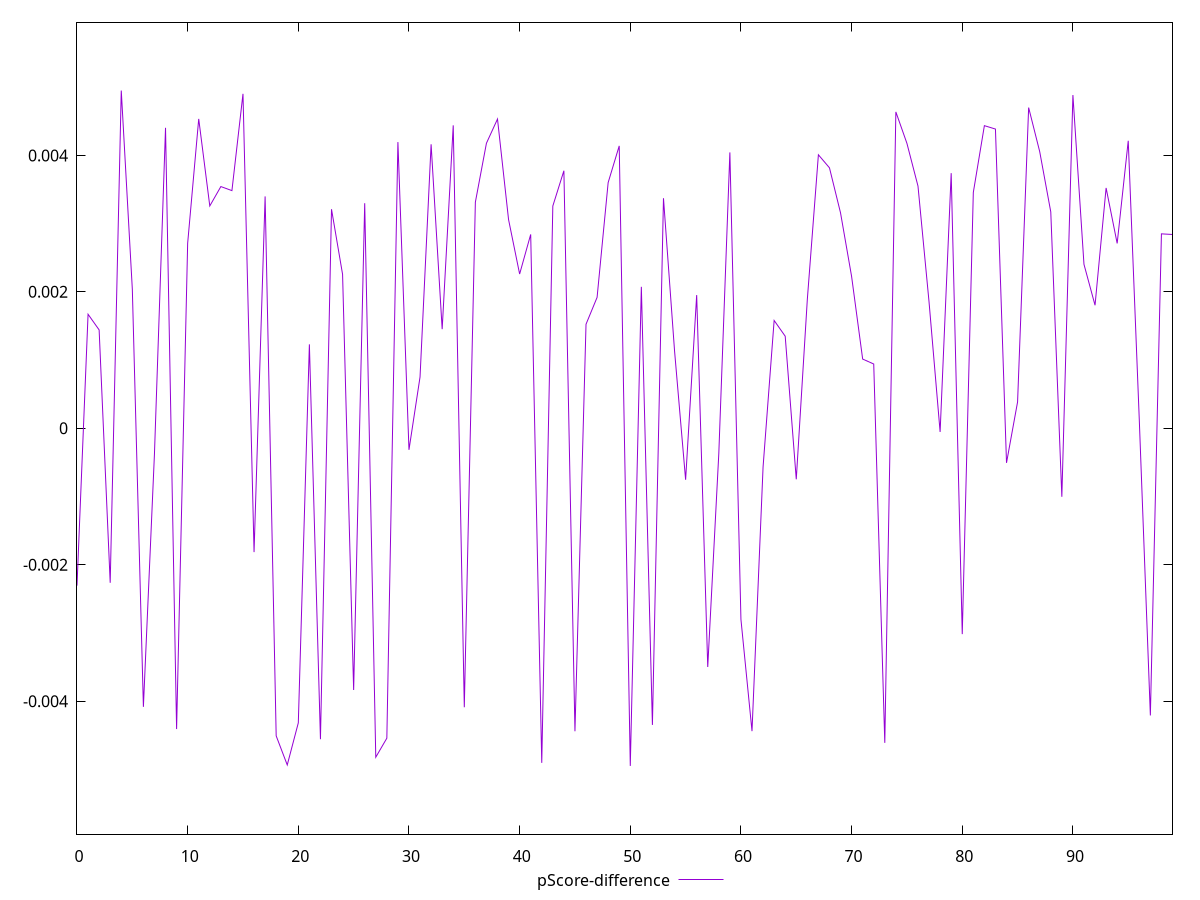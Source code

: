 reset

$pScoreDifference <<EOF
0 -0.002304988139246336
1 0.001671744947913962
2 0.0014425550925859787
3 -0.002263593149382098
4 0.004950561281988147
5 0.0020381985143140546
6 -0.004081120096737521
7 -0.00037153277365067905
8 0.004404509912489946
9 -0.004407326710591818
10 0.002711974586652538
11 0.004534966334037299
12 0.0032589521809635313
13 0.0035432284333436204
14 0.003483899051207745
15 0.0049023312878435366
16 -0.0018141617824667042
17 0.0033990492420233054
18 -0.004506839356109592
19 -0.0049329938270275195
20 -0.004316019061877528
21 0.001230983920181089
22 -0.00455597819921285
23 0.003211030036108592
24 0.002256842340210591
25 -0.003834339626904014
26 0.0032995782801727713
27 -0.004819699237347395
28 -0.00454078651782721
29 0.0041947586633527545
30 -0.000314927239365298
31 0.0007524081309215058
32 0.004162593167137213
33 0.00145352928066525
34 0.0044406611369476046
35 -0.004087556001211377
36 0.0033142105670604105
37 0.004177874007071286
38 0.004532932350338831
39 0.0030594575787016576
40 0.0022614167778089167
41 0.0028420257363029056
42 -0.004902505840542047
43 0.0032582254806308997
44 0.0037752930635326087
45 -0.004438913524275077
46 0.0015256016481683121
47 0.0019191879359566066
48 0.003601356152114127
49 0.004139407558451408
50 -0.0049468458295019654
51 0.0020741140068000485
52 -0.004346362362177968
53 0.0033723856913475403
54 0.001135567299833301
55 -0.0007537271842058824
56 0.001952937844673569
57 -0.0034974720900593226
58 -0.00036882054480827375
59 0.00404413050008276
60 -0.002799885483043184
61 -0.004437466784396403
62 -0.000566419041357763
63 0.0015806601590789005
64 0.0013502975411347207
65 -0.0007470669202476465
66 0.0018902972269928264
67 0.004008711707008644
68 0.0038178901046243274
69 0.0031581258764291353
70 0.002226786287191501
71 0.0010152301217029314
72 0.0009426512790101926
73 -0.00460930678014073
74 0.004637295261211122
75 0.004176338604344715
76 0.003550383527530593
77 0.0018504642843638341
78 -0.00005279339844407871
79 0.00373957159295521
80 -0.0030155673791373502
81 0.0034573642763187362
82 0.0044358548098454575
83 0.004386010249431832
84 -0.0005057440847510419
85 0.0003865517484157033
86 0.0047005880146167855
87 0.004054667221227964
88 0.0031716043436089414
89 -0.0010032313289139727
90 0.004884238680327085
91 0.0024035631098330013
92 0.001803770381283737
93 0.0035231720617059648
94 0.00271021021615378
95 0.004214259144896398
96 0.00011961669300777911
97 -0.004207336590825471
98 0.002850251072539972
99 0.0028409453815823327
EOF

set key outside below
set xrange [0:99]
set yrange [-0.0059468458295019655:0.005950561281988147]
set trange [-0.0059468458295019655:0.005950561281988147]
set terminal svg size 640, 500 enhanced background rgb 'white'
set output "report_00017_2021-02-10T15-08-03.406Z/largest-contentful-paint/samples/pages+cached+noadtech/pScore-difference/values.svg"

plot $pScoreDifference title "pScore-difference" with line

reset
